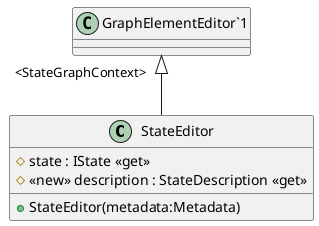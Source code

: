 @startuml
class StateEditor {
    + StateEditor(metadata:Metadata)
    # state : IState <<get>>
    # <<new>> description : StateDescription <<get>>
}
"GraphElementEditor`1" "<StateGraphContext>" <|-- StateEditor
@enduml
